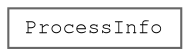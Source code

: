 digraph "Graphical Class Hierarchy"
{
 // LATEX_PDF_SIZE
  bgcolor="transparent";
  edge [fontname=FreeMono,fontsize=10,labelfontname=FreeMono,labelfontsize=10];
  node [fontname=FreeMono,fontsize=10,shape=box,height=0.2,width=0.4];
  rankdir="LR";
  Node0 [label="ProcessInfo",height=0.2,width=0.4,color="grey40", fillcolor="white", style="filled",URL="$struct_process_info.html",tooltip=" "];
}
